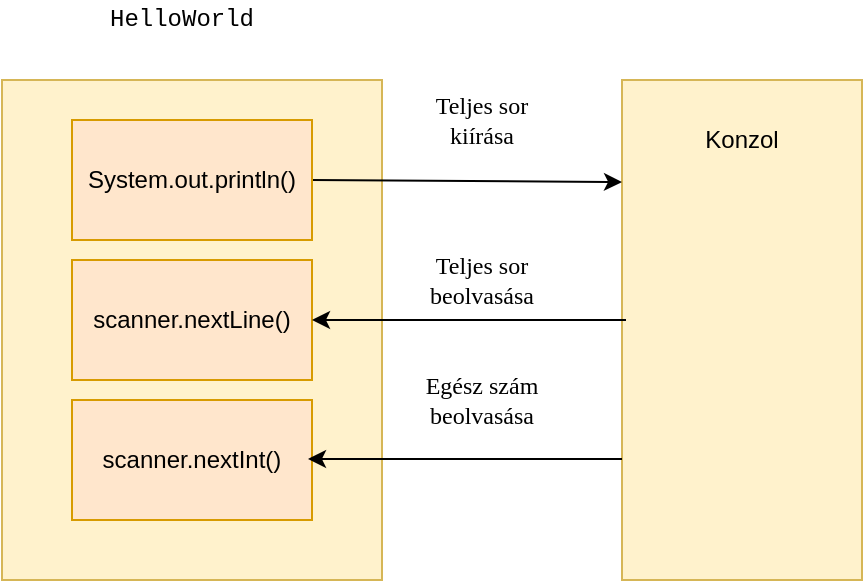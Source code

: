 <mxfile version="13.7.2" type="device"><diagram id="5IELKlRxWzu2yKjMDXkd" name="Page-1"><mxGraphModel dx="1312" dy="1063" grid="1" gridSize="10" guides="1" tooltips="1" connect="1" arrows="1" fold="1" page="1" pageScale="1" pageWidth="827" pageHeight="1169" math="0" shadow="0"><root><mxCell id="0"/><mxCell id="1" parent="0"/><mxCell id="W27ixYAlAtUE8ZfG6kQA-1" value="" style="rounded=0;whiteSpace=wrap;html=1;fillColor=#fff2cc;strokeColor=#d6b656;" vertex="1" parent="1"><mxGeometry x="210" y="240" width="190" height="250" as="geometry"/></mxCell><mxCell id="W27ixYAlAtUE8ZfG6kQA-2" value="" style="rounded=0;whiteSpace=wrap;html=1;fillColor=#fff2cc;strokeColor=#d6b656;" vertex="1" parent="1"><mxGeometry x="520" y="240" width="120" height="250" as="geometry"/></mxCell><mxCell id="W27ixYAlAtUE8ZfG6kQA-3" value="HelloWorld" style="text;html=1;strokeColor=none;fillColor=none;align=center;verticalAlign=middle;whiteSpace=wrap;rounded=0;fontFamily=Courier New;" vertex="1" parent="1"><mxGeometry x="280" y="200" width="40" height="20" as="geometry"/></mxCell><mxCell id="W27ixYAlAtUE8ZfG6kQA-4" value="Konzol" style="text;html=1;strokeColor=none;fillColor=none;align=center;verticalAlign=middle;whiteSpace=wrap;rounded=0;" vertex="1" parent="1"><mxGeometry x="560" y="260" width="40" height="20" as="geometry"/></mxCell><mxCell id="W27ixYAlAtUE8ZfG6kQA-5" value="" style="endArrow=classic;html=1;entryX=0;entryY=0.204;entryDx=0;entryDy=0;exitX=1;exitY=0.5;exitDx=0;exitDy=0;entryPerimeter=0;" edge="1" parent="1" source="W27ixYAlAtUE8ZfG6kQA-6" target="W27ixYAlAtUE8ZfG6kQA-2"><mxGeometry width="50" height="50" relative="1" as="geometry"><mxPoint x="390" y="570" as="sourcePoint"/><mxPoint x="440" y="520" as="targetPoint"/></mxGeometry></mxCell><mxCell id="W27ixYAlAtUE8ZfG6kQA-6" value="System.out.println()" style="rounded=0;whiteSpace=wrap;html=1;fillColor=#ffe6cc;strokeColor=#d79b00;" vertex="1" parent="1"><mxGeometry x="245" y="260" width="120" height="60" as="geometry"/></mxCell><mxCell id="W27ixYAlAtUE8ZfG6kQA-7" value="scanner.nextLine()" style="rounded=0;whiteSpace=wrap;html=1;fillColor=#ffe6cc;strokeColor=#d79b00;" vertex="1" parent="1"><mxGeometry x="245" y="330" width="120" height="60" as="geometry"/></mxCell><mxCell id="W27ixYAlAtUE8ZfG6kQA-8" value="scanner.nextInt()" style="rounded=0;whiteSpace=wrap;html=1;fillColor=#ffe6cc;strokeColor=#d79b00;" vertex="1" parent="1"><mxGeometry x="245" y="400" width="120" height="60" as="geometry"/></mxCell><mxCell id="W27ixYAlAtUE8ZfG6kQA-9" value="" style="endArrow=classic;html=1;entryX=1;entryY=0.5;entryDx=0;entryDy=0;" edge="1" parent="1" target="W27ixYAlAtUE8ZfG6kQA-7"><mxGeometry width="50" height="50" relative="1" as="geometry"><mxPoint x="522" y="360" as="sourcePoint"/><mxPoint x="530" y="315" as="targetPoint"/></mxGeometry></mxCell><mxCell id="W27ixYAlAtUE8ZfG6kQA-10" value="" style="endArrow=classic;html=1;entryX=1;entryY=0.5;entryDx=0;entryDy=0;" edge="1" parent="1"><mxGeometry width="50" height="50" relative="1" as="geometry"><mxPoint x="520" y="429.5" as="sourcePoint"/><mxPoint x="363" y="429.5" as="targetPoint"/></mxGeometry></mxCell><mxCell id="W27ixYAlAtUE8ZfG6kQA-11" value="Teljes sor beolvasása" style="text;html=1;strokeColor=none;fillColor=none;align=center;verticalAlign=middle;whiteSpace=wrap;rounded=0;fontFamily=Times New Roman;" vertex="1" parent="1"><mxGeometry x="420" y="330" width="60" height="20" as="geometry"/></mxCell><mxCell id="W27ixYAlAtUE8ZfG6kQA-12" value="Teljes sor kiírása" style="text;html=1;strokeColor=none;fillColor=none;align=center;verticalAlign=middle;whiteSpace=wrap;rounded=0;fontFamily=Times New Roman;" vertex="1" parent="1"><mxGeometry x="420" y="250" width="60" height="20" as="geometry"/></mxCell><mxCell id="W27ixYAlAtUE8ZfG6kQA-13" value="Egész szám&lt;br&gt;beolvasása" style="text;html=1;strokeColor=none;fillColor=none;align=center;verticalAlign=middle;whiteSpace=wrap;rounded=0;fontFamily=Times New Roman;" vertex="1" parent="1"><mxGeometry x="420" y="390" width="60" height="20" as="geometry"/></mxCell></root></mxGraphModel></diagram></mxfile>